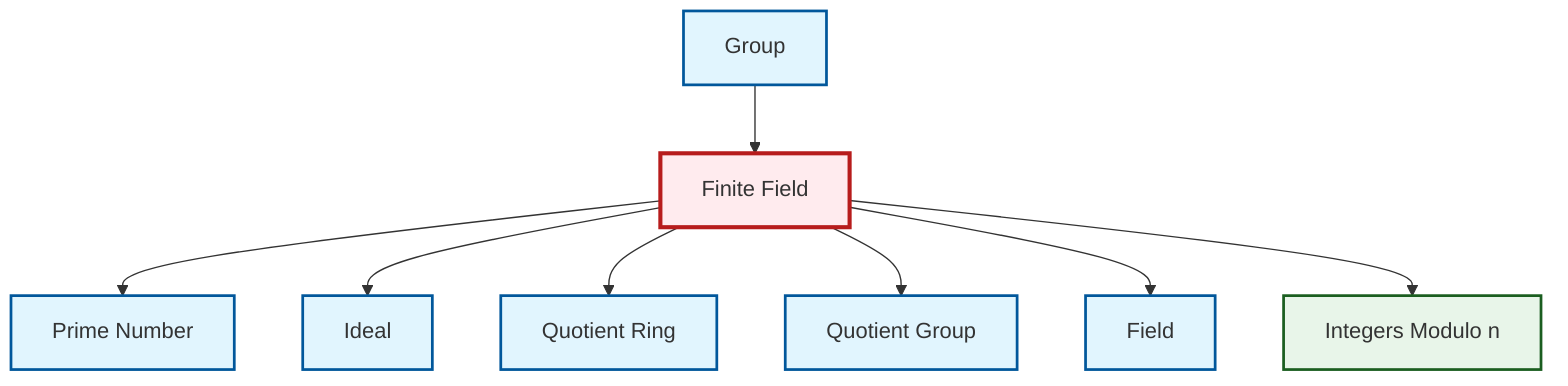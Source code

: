 graph TD
    classDef definition fill:#e1f5fe,stroke:#01579b,stroke-width:2px
    classDef theorem fill:#f3e5f5,stroke:#4a148c,stroke-width:2px
    classDef axiom fill:#fff3e0,stroke:#e65100,stroke-width:2px
    classDef example fill:#e8f5e9,stroke:#1b5e20,stroke-width:2px
    classDef current fill:#ffebee,stroke:#b71c1c,stroke-width:3px
    def-quotient-ring["Quotient Ring"]:::definition
    def-ideal["Ideal"]:::definition
    ex-finite-field["Finite Field"]:::example
    ex-quotient-integers-mod-n["Integers Modulo n"]:::example
    def-field["Field"]:::definition
    def-prime["Prime Number"]:::definition
    def-group["Group"]:::definition
    def-quotient-group["Quotient Group"]:::definition
    ex-finite-field --> def-prime
    ex-finite-field --> def-ideal
    def-group --> ex-finite-field
    ex-finite-field --> def-quotient-ring
    ex-finite-field --> def-quotient-group
    ex-finite-field --> def-field
    ex-finite-field --> ex-quotient-integers-mod-n
    class ex-finite-field current